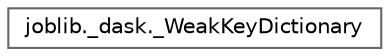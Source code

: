 digraph "Graphical Class Hierarchy"
{
 // LATEX_PDF_SIZE
  bgcolor="transparent";
  edge [fontname=Helvetica,fontsize=10,labelfontname=Helvetica,labelfontsize=10];
  node [fontname=Helvetica,fontsize=10,shape=box,height=0.2,width=0.4];
  rankdir="LR";
  Node0 [id="Node000000",label="joblib._dask._WeakKeyDictionary",height=0.2,width=0.4,color="grey40", fillcolor="white", style="filled",URL="$d0/d8d/classjoblib_1_1__dask_1_1__WeakKeyDictionary.html",tooltip=" "];
}
